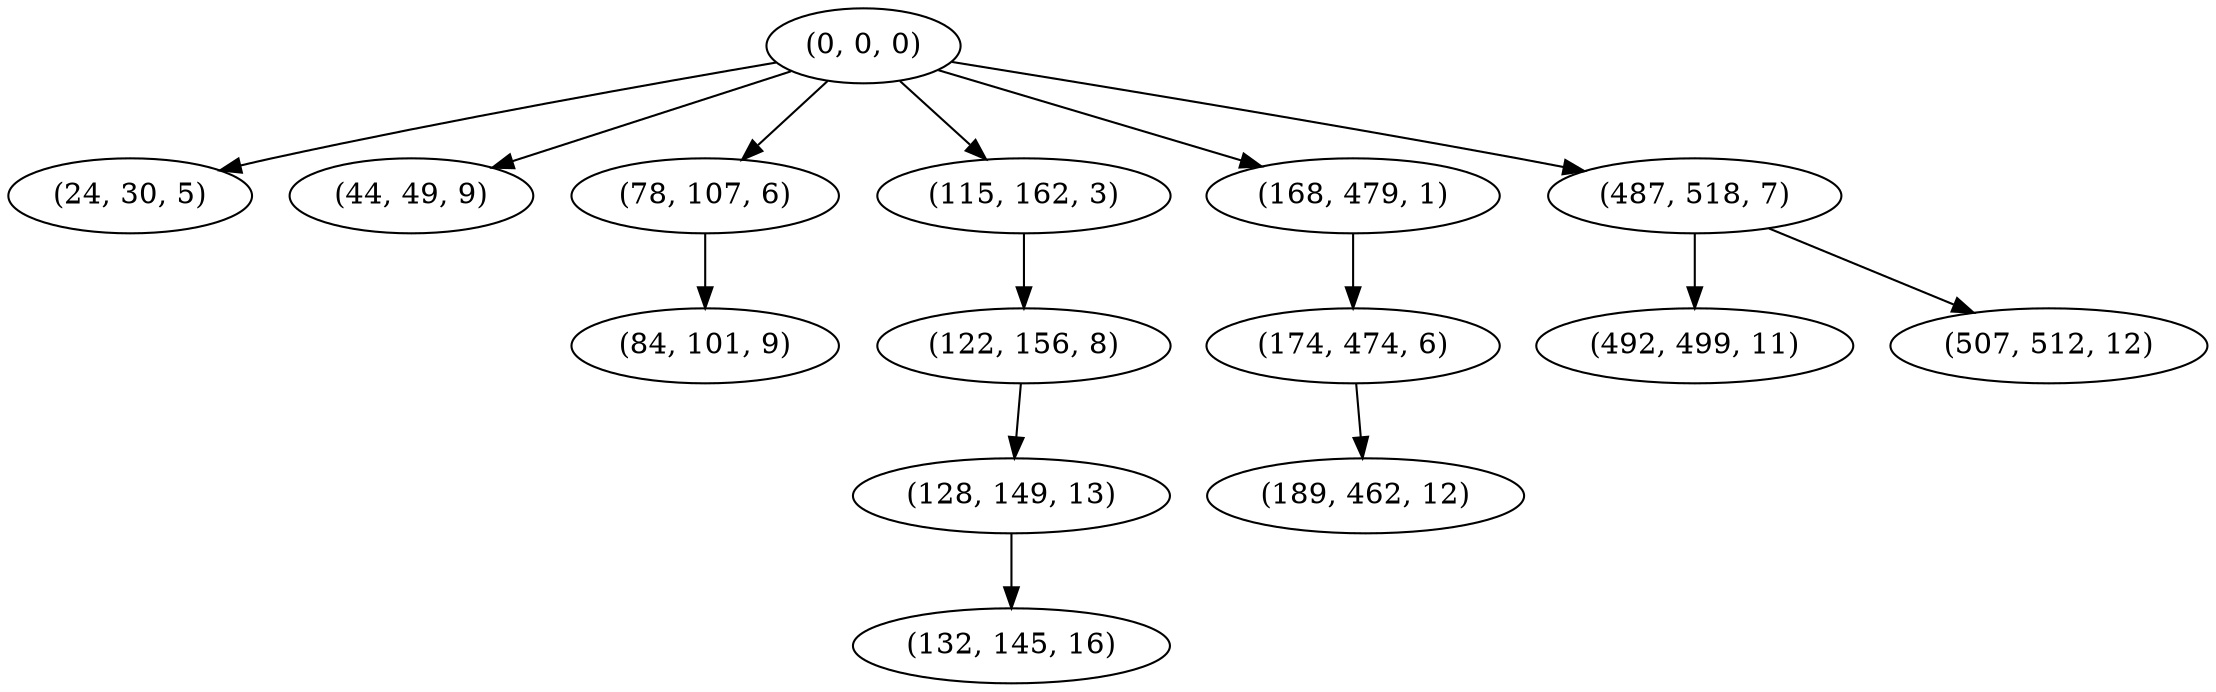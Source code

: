 digraph tree {
    "(0, 0, 0)";
    "(24, 30, 5)";
    "(44, 49, 9)";
    "(78, 107, 6)";
    "(84, 101, 9)";
    "(115, 162, 3)";
    "(122, 156, 8)";
    "(128, 149, 13)";
    "(132, 145, 16)";
    "(168, 479, 1)";
    "(174, 474, 6)";
    "(189, 462, 12)";
    "(487, 518, 7)";
    "(492, 499, 11)";
    "(507, 512, 12)";
    "(0, 0, 0)" -> "(24, 30, 5)";
    "(0, 0, 0)" -> "(44, 49, 9)";
    "(0, 0, 0)" -> "(78, 107, 6)";
    "(0, 0, 0)" -> "(115, 162, 3)";
    "(0, 0, 0)" -> "(168, 479, 1)";
    "(0, 0, 0)" -> "(487, 518, 7)";
    "(78, 107, 6)" -> "(84, 101, 9)";
    "(115, 162, 3)" -> "(122, 156, 8)";
    "(122, 156, 8)" -> "(128, 149, 13)";
    "(128, 149, 13)" -> "(132, 145, 16)";
    "(168, 479, 1)" -> "(174, 474, 6)";
    "(174, 474, 6)" -> "(189, 462, 12)";
    "(487, 518, 7)" -> "(492, 499, 11)";
    "(487, 518, 7)" -> "(507, 512, 12)";
}
